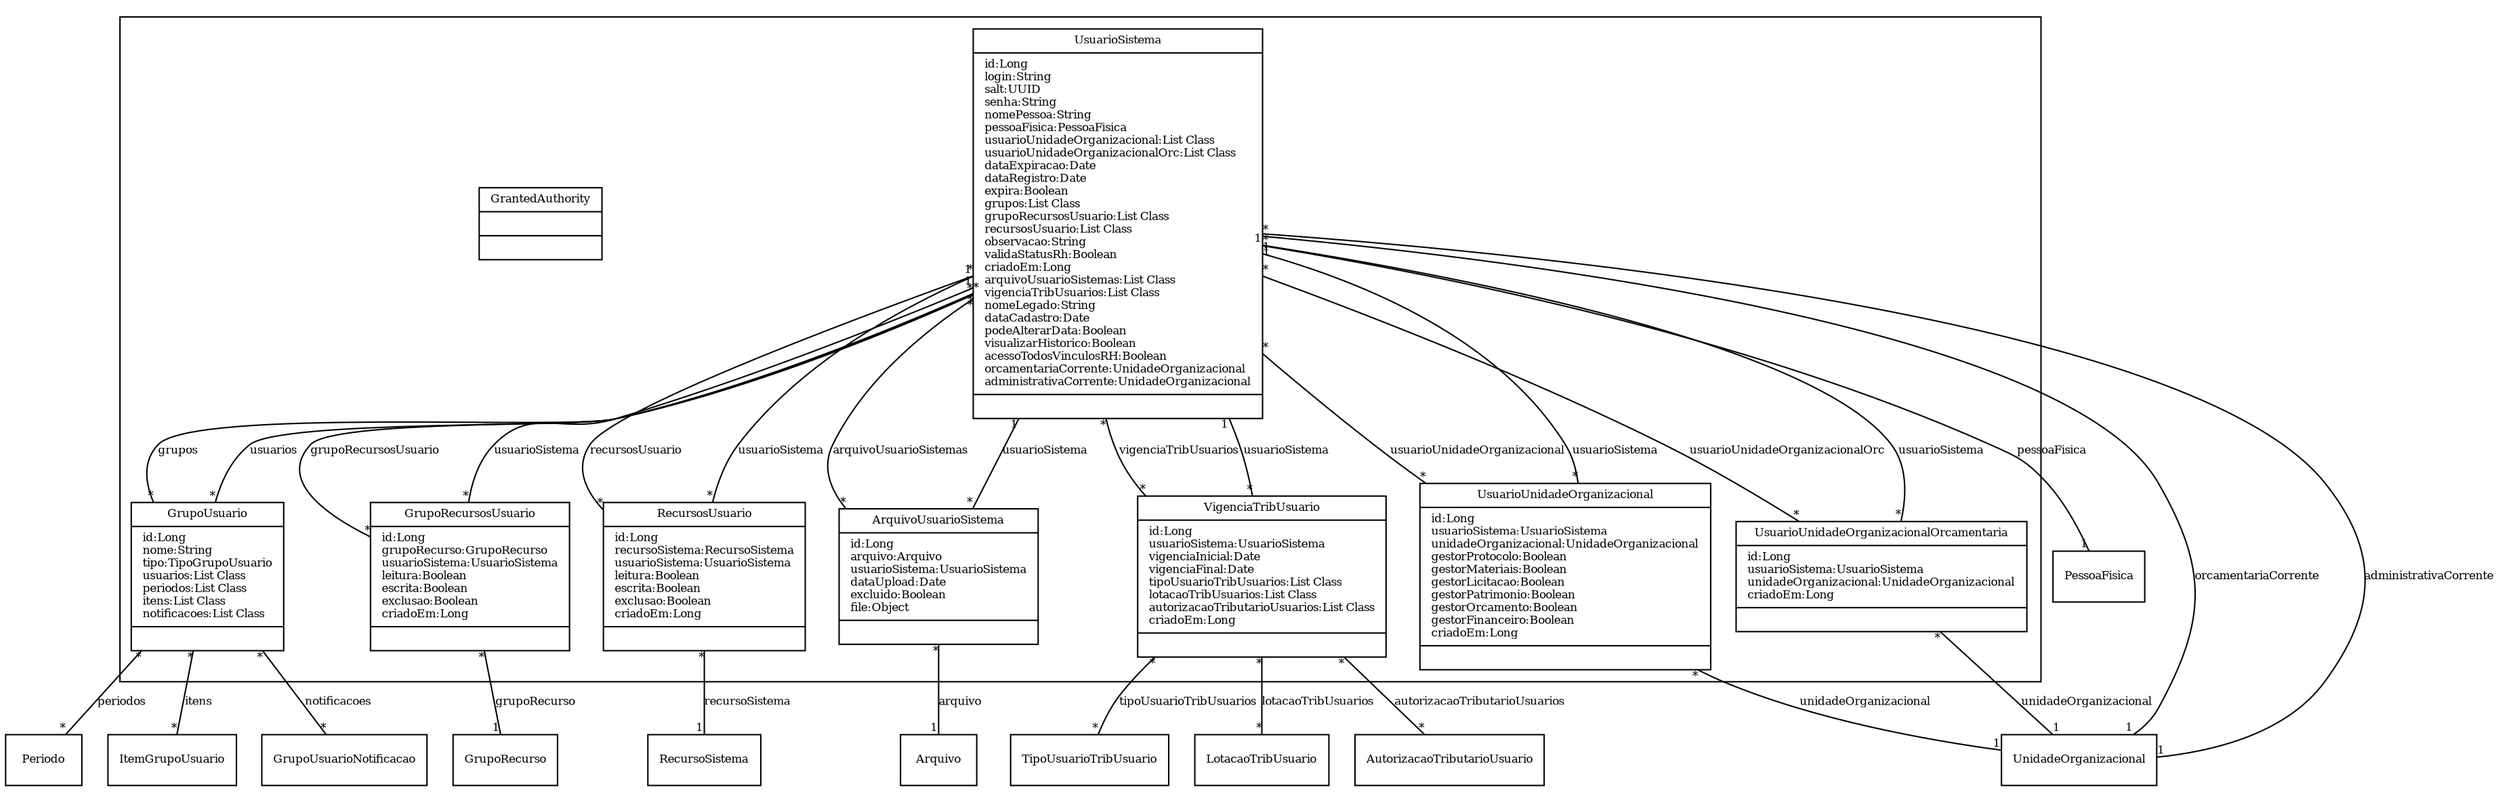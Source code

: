digraph G{
fontname = "Times-Roman"
fontsize = 8

node [
        fontname = "Times-Roman"
        fontsize = 8
        shape = "record"
]

edge [
        fontname = "Times-Roman"
        fontsize = 8
]

subgraph clusterUSUARIO
{
UsuarioSistema [label = "{UsuarioSistema|id:Long\llogin:String\lsalt:UUID\lsenha:String\lnomePessoa:String\lpessoaFisica:PessoaFisica\lusuarioUnidadeOrganizacional:List Class\lusuarioUnidadeOrganizacionalOrc:List Class\ldataExpiracao:Date\ldataRegistro:Date\lexpira:Boolean\lgrupos:List Class\lgrupoRecursosUsuario:List Class\lrecursosUsuario:List Class\lobservacao:String\lvalidaStatusRh:Boolean\lcriadoEm:Long\larquivoUsuarioSistemas:List Class\lvigenciaTribUsuarios:List Class\lnomeLegado:String\ldataCadastro:Date\lpodeAlterarData:Boolean\lvisualizarHistorico:Boolean\lacessoTodosVinculosRH:Boolean\lorcamentariaCorrente:UnidadeOrganizacional\ladministrativaCorrente:UnidadeOrganizacional\l|\l}"]
GrantedAuthority [label = "{GrantedAuthority||\l}"]
UsuarioUnidadeOrganizacional [label = "{UsuarioUnidadeOrganizacional|id:Long\lusuarioSistema:UsuarioSistema\lunidadeOrganizacional:UnidadeOrganizacional\lgestorProtocolo:Boolean\lgestorMateriais:Boolean\lgestorLicitacao:Boolean\lgestorPatrimonio:Boolean\lgestorOrcamento:Boolean\lgestorFinanceiro:Boolean\lcriadoEm:Long\l|\l}"]
UsuarioUnidadeOrganizacionalOrcamentaria [label = "{UsuarioUnidadeOrganizacionalOrcamentaria|id:Long\lusuarioSistema:UsuarioSistema\lunidadeOrganizacional:UnidadeOrganizacional\lcriadoEm:Long\l|\l}"]
GrupoUsuario [label = "{GrupoUsuario|id:Long\lnome:String\ltipo:TipoGrupoUsuario\lusuarios:List Class\lperiodos:List Class\litens:List Class\lnotificacoes:List Class\l|\l}"]
GrupoRecursosUsuario [label = "{GrupoRecursosUsuario|id:Long\lgrupoRecurso:GrupoRecurso\lusuarioSistema:UsuarioSistema\lleitura:Boolean\lescrita:Boolean\lexclusao:Boolean\lcriadoEm:Long\l|\l}"]
RecursosUsuario [label = "{RecursosUsuario|id:Long\lrecursoSistema:RecursoSistema\lusuarioSistema:UsuarioSistema\lleitura:Boolean\lescrita:Boolean\lexclusao:Boolean\lcriadoEm:Long\l|\l}"]
ArquivoUsuarioSistema [label = "{ArquivoUsuarioSistema|id:Long\larquivo:Arquivo\lusuarioSistema:UsuarioSistema\ldataUpload:Date\lexcluido:Boolean\lfile:Object\l|\l}"]
VigenciaTribUsuario [label = "{VigenciaTribUsuario|id:Long\lusuarioSistema:UsuarioSistema\lvigenciaInicial:Date\lvigenciaFinal:Date\ltipoUsuarioTribUsuarios:List Class\llotacaoTribUsuarios:List Class\lautorizacaoTributarioUsuarios:List Class\lcriadoEm:Long\l|\l}"]
}
edge [arrowhead = "none" headlabel = "1" taillabel = "1"] UsuarioSistema -> PessoaFisica [label = "pessoaFisica"]
edge [arrowhead = "none" headlabel = "*" taillabel = "*"] UsuarioSistema -> UsuarioUnidadeOrganizacional [label = "usuarioUnidadeOrganizacional"]
edge [arrowhead = "none" headlabel = "*" taillabel = "*"] UsuarioSistema -> UsuarioUnidadeOrganizacionalOrcamentaria [label = "usuarioUnidadeOrganizacionalOrc"]
edge [arrowhead = "none" headlabel = "*" taillabel = "*"] UsuarioSistema -> GrupoUsuario [label = "grupos"]
edge [arrowhead = "none" headlabel = "*" taillabel = "*"] UsuarioSistema -> GrupoRecursosUsuario [label = "grupoRecursosUsuario"]
edge [arrowhead = "none" headlabel = "*" taillabel = "*"] UsuarioSistema -> RecursosUsuario [label = "recursosUsuario"]
edge [arrowhead = "none" headlabel = "*" taillabel = "*"] UsuarioSistema -> ArquivoUsuarioSistema [label = "arquivoUsuarioSistemas"]
edge [arrowhead = "none" headlabel = "*" taillabel = "*"] UsuarioSistema -> VigenciaTribUsuario [label = "vigenciaTribUsuarios"]
edge [arrowhead = "none" headlabel = "1" taillabel = "*"] UsuarioSistema -> UnidadeOrganizacional [label = "orcamentariaCorrente"]
edge [arrowhead = "none" headlabel = "1" taillabel = "*"] UsuarioSistema -> UnidadeOrganizacional [label = "administrativaCorrente"]
edge [arrowhead = "none" headlabel = "1" taillabel = "*"] UsuarioUnidadeOrganizacional -> UsuarioSistema [label = "usuarioSistema"]
edge [arrowhead = "none" headlabel = "1" taillabel = "*"] UsuarioUnidadeOrganizacional -> UnidadeOrganizacional [label = "unidadeOrganizacional"]
edge [arrowhead = "none" headlabel = "1" taillabel = "*"] UsuarioUnidadeOrganizacionalOrcamentaria -> UsuarioSistema [label = "usuarioSistema"]
edge [arrowhead = "none" headlabel = "1" taillabel = "*"] UsuarioUnidadeOrganizacionalOrcamentaria -> UnidadeOrganizacional [label = "unidadeOrganizacional"]
edge [arrowhead = "none" headlabel = "*" taillabel = "*"] GrupoUsuario -> UsuarioSistema [label = "usuarios"]
edge [arrowhead = "none" headlabel = "*" taillabel = "*"] GrupoUsuario -> Periodo [label = "periodos"]
edge [arrowhead = "none" headlabel = "*" taillabel = "*"] GrupoUsuario -> ItemGrupoUsuario [label = "itens"]
edge [arrowhead = "none" headlabel = "*" taillabel = "*"] GrupoUsuario -> GrupoUsuarioNotificacao [label = "notificacoes"]
edge [arrowhead = "none" headlabel = "1" taillabel = "*"] GrupoRecursosUsuario -> GrupoRecurso [label = "grupoRecurso"]
edge [arrowhead = "none" headlabel = "1" taillabel = "*"] GrupoRecursosUsuario -> UsuarioSistema [label = "usuarioSistema"]
edge [arrowhead = "none" headlabel = "1" taillabel = "*"] RecursosUsuario -> RecursoSistema [label = "recursoSistema"]
edge [arrowhead = "none" headlabel = "1" taillabel = "*"] RecursosUsuario -> UsuarioSistema [label = "usuarioSistema"]
edge [arrowhead = "none" headlabel = "1" taillabel = "*"] ArquivoUsuarioSistema -> Arquivo [label = "arquivo"]
edge [arrowhead = "none" headlabel = "1" taillabel = "*"] ArquivoUsuarioSistema -> UsuarioSistema [label = "usuarioSistema"]
edge [arrowhead = "none" headlabel = "1" taillabel = "*"] VigenciaTribUsuario -> UsuarioSistema [label = "usuarioSistema"]
edge [arrowhead = "none" headlabel = "*" taillabel = "*"] VigenciaTribUsuario -> TipoUsuarioTribUsuario [label = "tipoUsuarioTribUsuarios"]
edge [arrowhead = "none" headlabel = "*" taillabel = "*"] VigenciaTribUsuario -> LotacaoTribUsuario [label = "lotacaoTribUsuarios"]
edge [arrowhead = "none" headlabel = "*" taillabel = "*"] VigenciaTribUsuario -> AutorizacaoTributarioUsuario [label = "autorizacaoTributarioUsuarios"]
}

